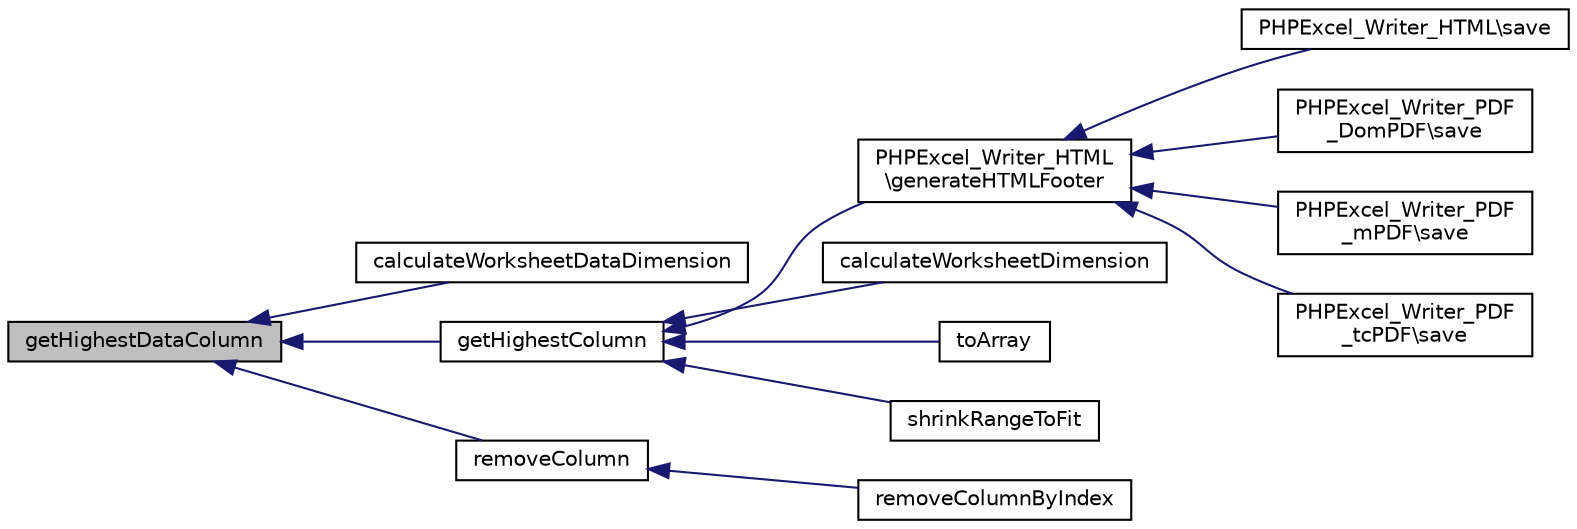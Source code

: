 digraph "getHighestDataColumn"
{
  edge [fontname="Helvetica",fontsize="10",labelfontname="Helvetica",labelfontsize="10"];
  node [fontname="Helvetica",fontsize="10",shape=record];
  rankdir="LR";
  Node298 [label="getHighestDataColumn",height=0.2,width=0.4,color="black", fillcolor="grey75", style="filled", fontcolor="black"];
  Node298 -> Node299 [dir="back",color="midnightblue",fontsize="10",style="solid",fontname="Helvetica"];
  Node299 [label="calculateWorksheetDataDimension",height=0.2,width=0.4,color="black", fillcolor="white", style="filled",URL="$class_p_h_p_excel___worksheet.html#ae5db495551fbade4558a343aba4d52cb"];
  Node298 -> Node300 [dir="back",color="midnightblue",fontsize="10",style="solid",fontname="Helvetica"];
  Node300 [label="getHighestColumn",height=0.2,width=0.4,color="black", fillcolor="white", style="filled",URL="$class_p_h_p_excel___worksheet.html#ad3c18234404cb06b8ee10126a0091aeb"];
  Node300 -> Node301 [dir="back",color="midnightblue",fontsize="10",style="solid",fontname="Helvetica"];
  Node301 [label="PHPExcel_Writer_HTML\l\\generateHTMLFooter",height=0.2,width=0.4,color="black", fillcolor="white", style="filled",URL="$class_p_h_p_excel___writer___h_t_m_l.html#a388332afad5cf5a153a179c4a83e4bae"];
  Node301 -> Node302 [dir="back",color="midnightblue",fontsize="10",style="solid",fontname="Helvetica"];
  Node302 [label="PHPExcel_Writer_HTML\\save",height=0.2,width=0.4,color="black", fillcolor="white", style="filled",URL="$class_p_h_p_excel___writer___h_t_m_l.html#a47cf44d053426c59c85d31f37744687c"];
  Node301 -> Node303 [dir="back",color="midnightblue",fontsize="10",style="solid",fontname="Helvetica"];
  Node303 [label="PHPExcel_Writer_PDF\l_DomPDF\\save",height=0.2,width=0.4,color="black", fillcolor="white", style="filled",URL="$class_p_h_p_excel___writer___p_d_f___dom_p_d_f.html#a47cf44d053426c59c85d31f37744687c"];
  Node301 -> Node304 [dir="back",color="midnightblue",fontsize="10",style="solid",fontname="Helvetica"];
  Node304 [label="PHPExcel_Writer_PDF\l_mPDF\\save",height=0.2,width=0.4,color="black", fillcolor="white", style="filled",URL="$class_p_h_p_excel___writer___p_d_f__m_p_d_f.html#a47cf44d053426c59c85d31f37744687c"];
  Node301 -> Node305 [dir="back",color="midnightblue",fontsize="10",style="solid",fontname="Helvetica"];
  Node305 [label="PHPExcel_Writer_PDF\l_tcPDF\\save",height=0.2,width=0.4,color="black", fillcolor="white", style="filled",URL="$class_p_h_p_excel___writer___p_d_f__tc_p_d_f.html#a47cf44d053426c59c85d31f37744687c"];
  Node300 -> Node306 [dir="back",color="midnightblue",fontsize="10",style="solid",fontname="Helvetica"];
  Node306 [label="calculateWorksheetDimension",height=0.2,width=0.4,color="black", fillcolor="white", style="filled",URL="$class_p_h_p_excel___worksheet.html#a732c887e9481aebcc5938a7458ae038a"];
  Node300 -> Node307 [dir="back",color="midnightblue",fontsize="10",style="solid",fontname="Helvetica"];
  Node307 [label="toArray",height=0.2,width=0.4,color="black", fillcolor="white", style="filled",URL="$class_p_h_p_excel___worksheet.html#a1605df08d923e8b20f855ddee439d032"];
  Node300 -> Node308 [dir="back",color="midnightblue",fontsize="10",style="solid",fontname="Helvetica"];
  Node308 [label="shrinkRangeToFit",height=0.2,width=0.4,color="black", fillcolor="white", style="filled",URL="$class_p_h_p_excel___worksheet.html#a6e68fafc733299430420ae0af18cf1b8"];
  Node298 -> Node309 [dir="back",color="midnightblue",fontsize="10",style="solid",fontname="Helvetica"];
  Node309 [label="removeColumn",height=0.2,width=0.4,color="black", fillcolor="white", style="filled",URL="$class_p_h_p_excel___worksheet.html#a66221af8ec8a8473168f0d301ee8053e"];
  Node309 -> Node310 [dir="back",color="midnightblue",fontsize="10",style="solid",fontname="Helvetica"];
  Node310 [label="removeColumnByIndex",height=0.2,width=0.4,color="black", fillcolor="white", style="filled",URL="$class_p_h_p_excel___worksheet.html#a9157768a5a901db6c6c1ce8b81ae9f5c"];
}
